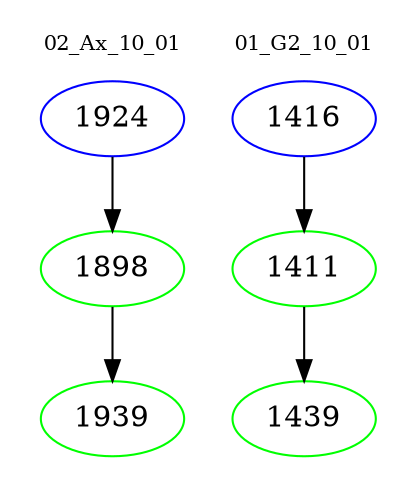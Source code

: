 digraph{
subgraph cluster_0 {
color = white
label = "02_Ax_10_01";
fontsize=10;
T0_1924 [label="1924", color="blue"]
T0_1924 -> T0_1898 [color="black"]
T0_1898 [label="1898", color="green"]
T0_1898 -> T0_1939 [color="black"]
T0_1939 [label="1939", color="green"]
}
subgraph cluster_1 {
color = white
label = "01_G2_10_01";
fontsize=10;
T1_1416 [label="1416", color="blue"]
T1_1416 -> T1_1411 [color="black"]
T1_1411 [label="1411", color="green"]
T1_1411 -> T1_1439 [color="black"]
T1_1439 [label="1439", color="green"]
}
}
